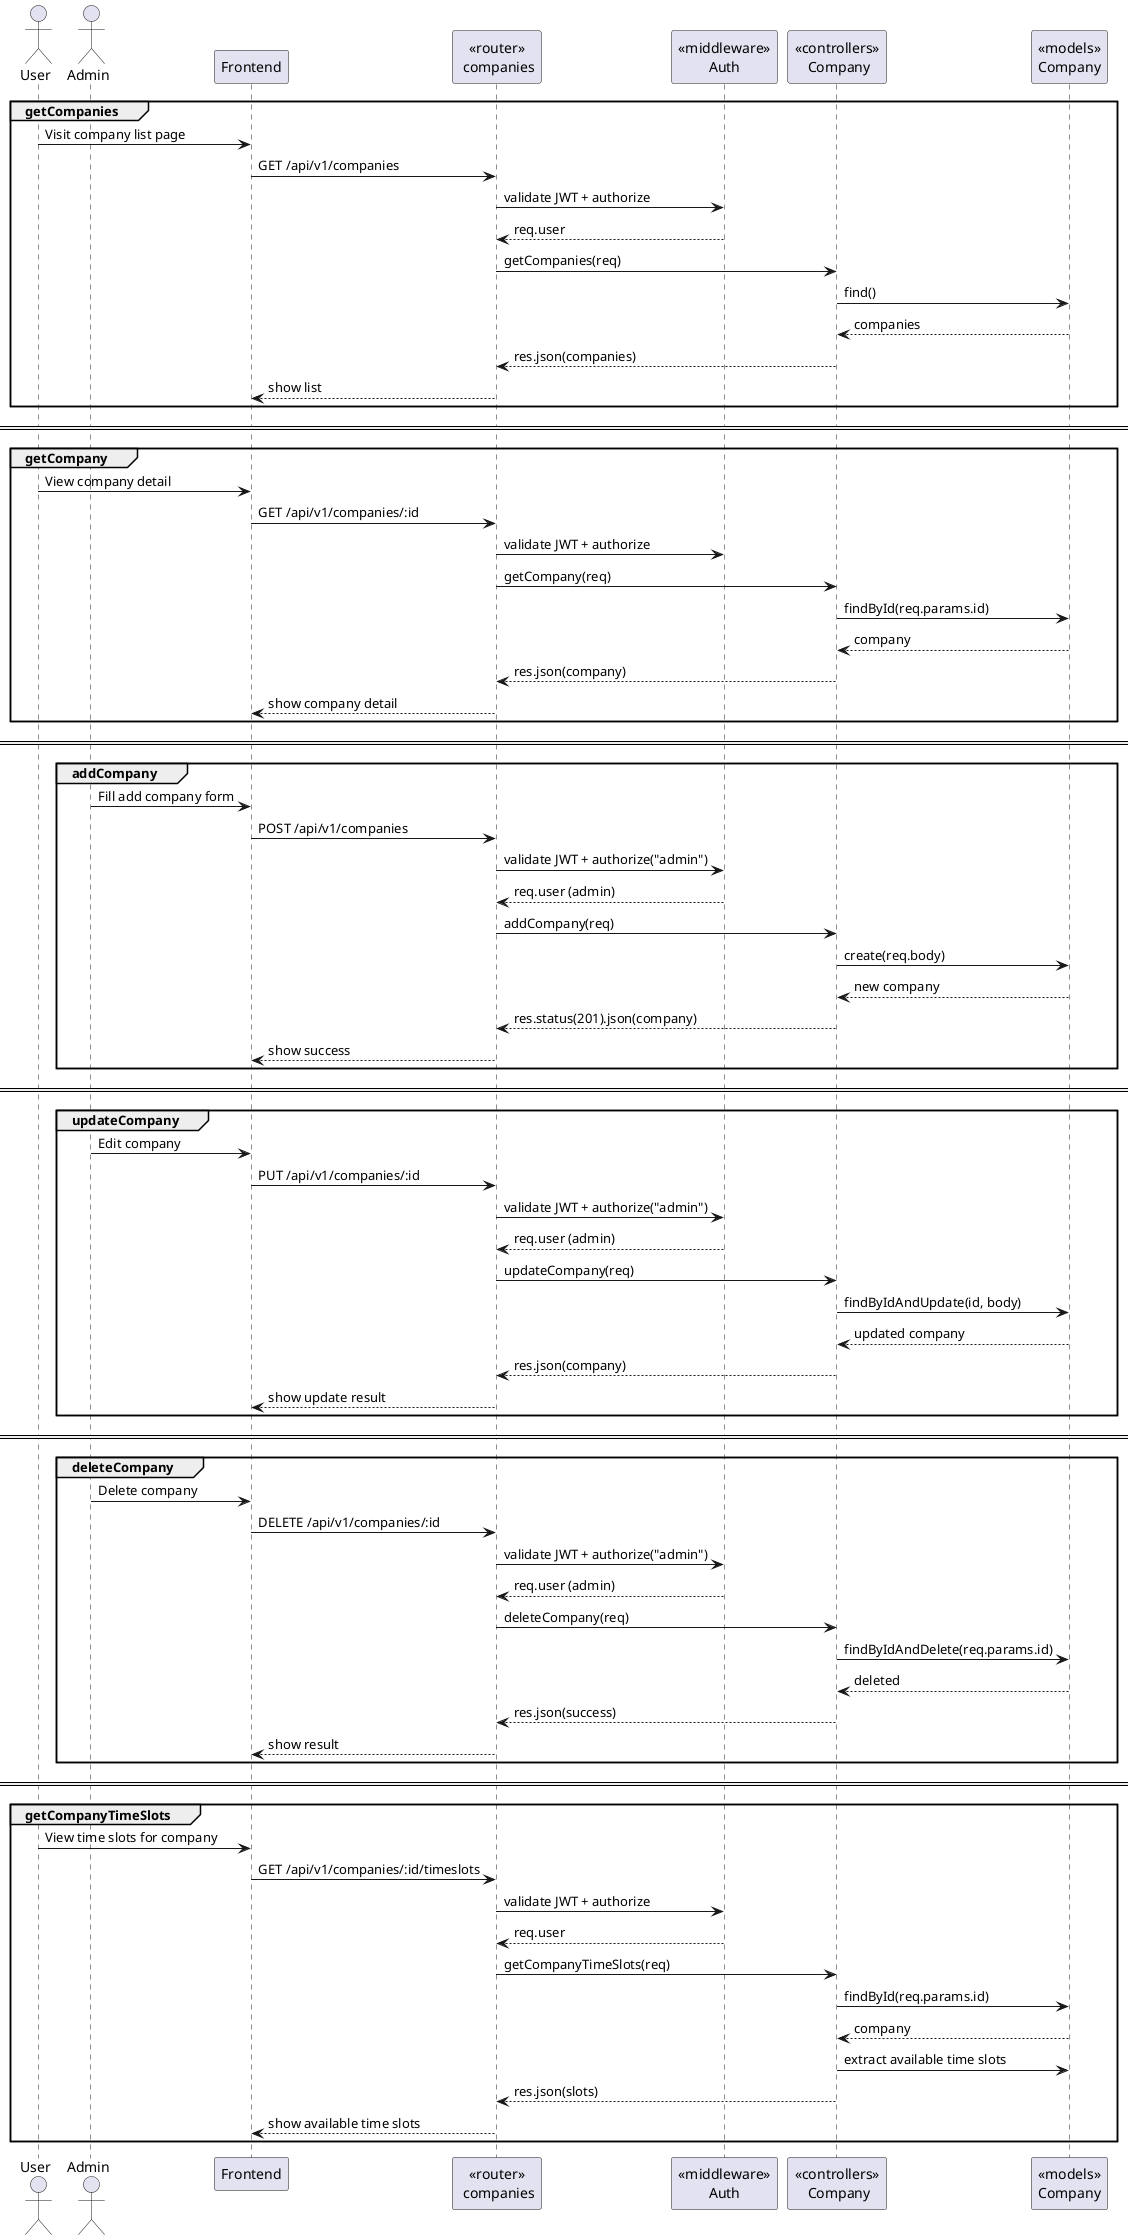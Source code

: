 @startuml company
actor User
actor Admin
participant "Frontend" as FE
participant "<<router>>\n companies" as Router
participant "<<middleware>>\nAuth" as Auth
participant "<<controllers>>\n Company" as Controller
participant "<<models>>\nCompany" as CompanyModel

group getCompanies
User -> FE : Visit company list page
FE -> Router : GET /api/v1/companies
Router -> Auth : validate JWT + authorize
Auth --> Router : req.user
Router -> Controller : getCompanies(req)
Controller -> CompanyModel : find()
CompanyModel --> Controller : companies
Controller --> Router : res.json(companies)
Router --> FE : show list
end

== ==

group getCompany
User -> FE : View company detail
FE -> Router : GET /api/v1/companies/:id
Router -> Auth : validate JWT + authorize
Router -> Controller : getCompany(req)
Controller -> CompanyModel : findById(req.params.id)
CompanyModel --> Controller : company
Controller --> Router : res.json(company)
Router --> FE : show company detail
end

== ==

group addCompany
Admin -> FE : Fill add company form
FE -> Router : POST /api/v1/companies
Router -> Auth : validate JWT + authorize("admin")
Auth --> Router : req.user (admin)
Router -> Controller : addCompany(req)
Controller -> CompanyModel : create(req.body)
CompanyModel --> Controller : new company
Controller --> Router : res.status(201).json(company)
Router --> FE : show success
end

== ==

group updateCompany
Admin -> FE : Edit company
FE -> Router : PUT /api/v1/companies/:id
Router -> Auth : validate JWT + authorize("admin")
Auth --> Router : req.user (admin)
Router -> Controller : updateCompany(req)
Controller -> CompanyModel : findByIdAndUpdate(id, body)
CompanyModel --> Controller : updated company
Controller --> Router : res.json(company)
Router --> FE : show update result
end

== ==

group deleteCompany
Admin -> FE : Delete company
FE -> Router : DELETE /api/v1/companies/:id
Router -> Auth : validate JWT + authorize("admin")
Auth --> Router : req.user (admin)
Router -> Controller : deleteCompany(req)
Controller -> CompanyModel : findByIdAndDelete(req.params.id)
CompanyModel --> Controller : deleted
Controller --> Router : res.json(success)
Router --> FE : show result
end

== ==

group getCompanyTimeSlots
User -> FE : View time slots for company
FE -> Router : GET /api/v1/companies/:id/timeslots
Router -> Auth : validate JWT + authorize
Auth --> Router : req.user
Router -> Controller : getCompanyTimeSlots(req)
Controller -> CompanyModel : findById(req.params.id)
CompanyModel --> Controller : company
Controller -> CompanyModel : extract available time slots
Controller --> Router : res.json(slots)
Router --> FE : show available time slots
end

@enduml
